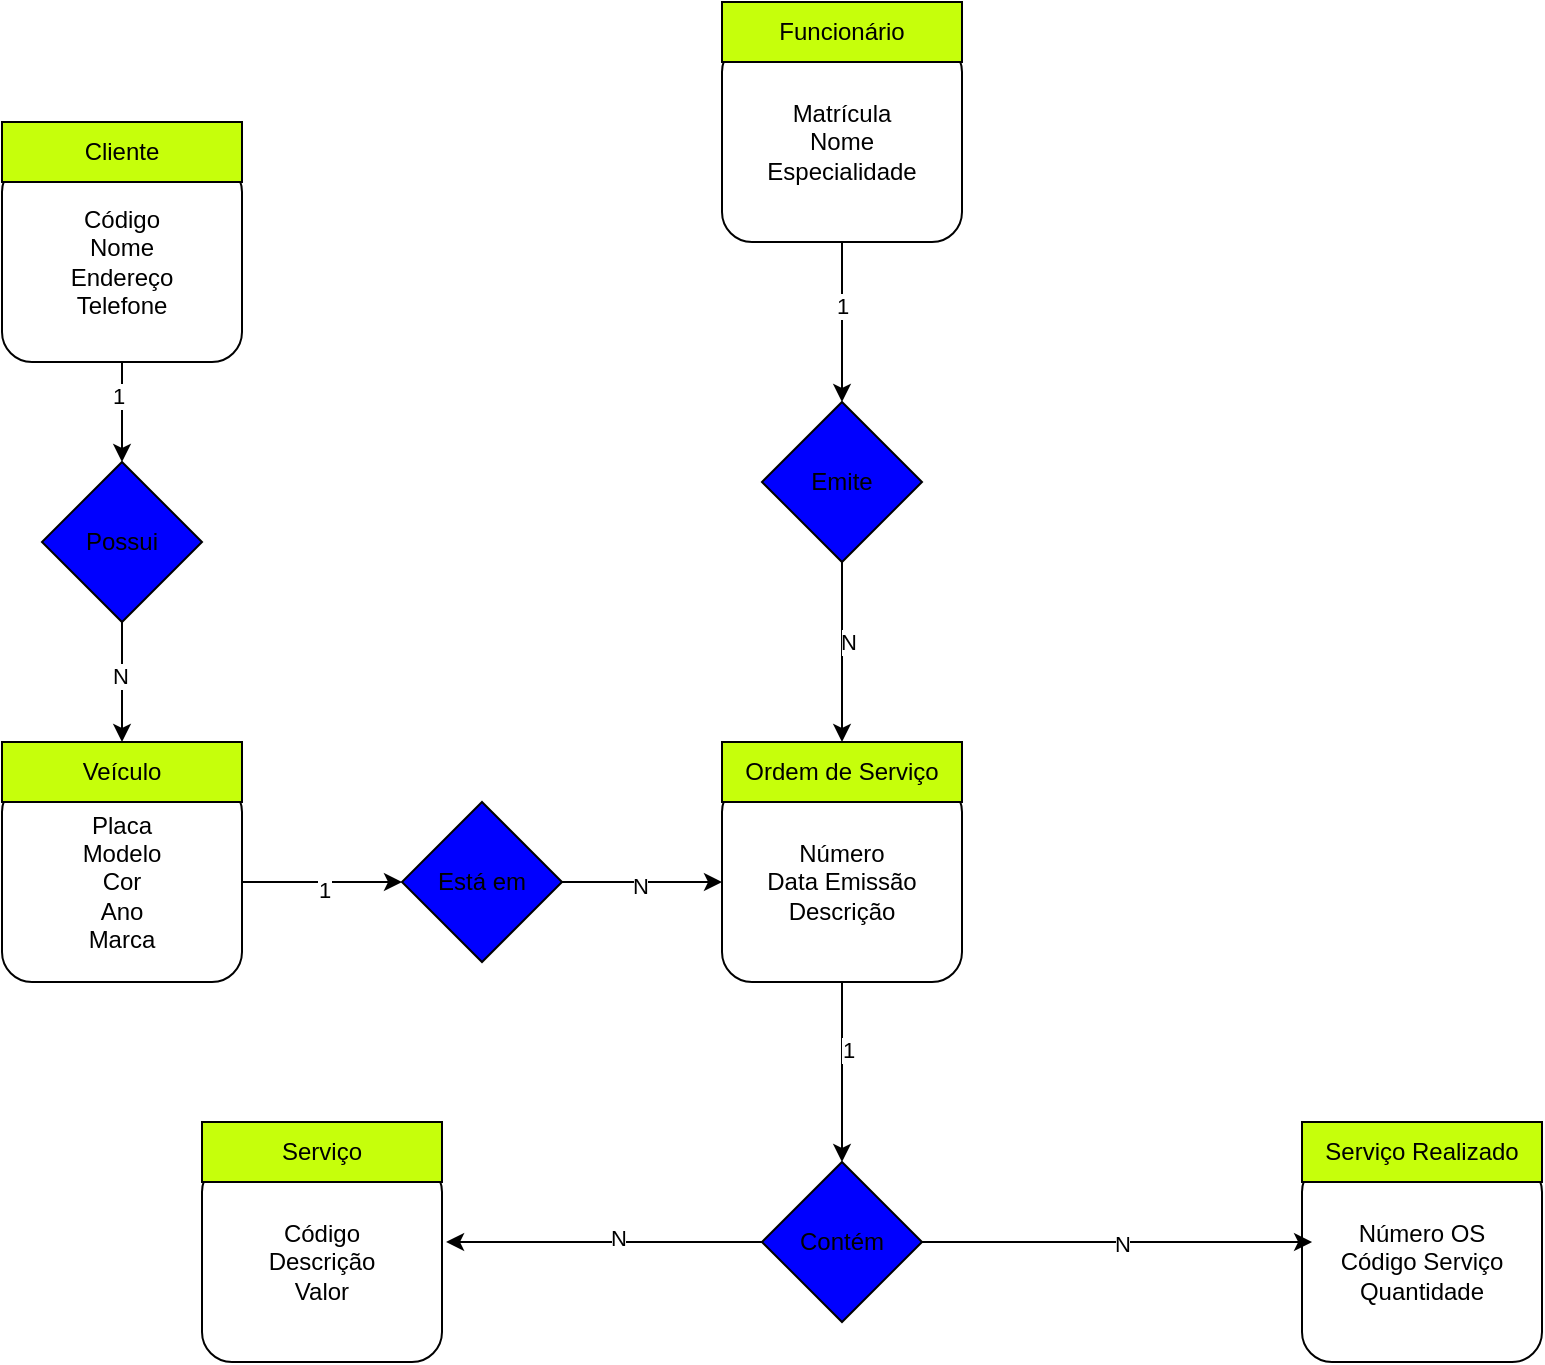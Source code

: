 <mxfile version="26.2.8">
  <diagram name="Página-1" id="EC2mCTOGz3jMwWqQJ8MQ">
    <mxGraphModel dx="1392" dy="1946" grid="1" gridSize="10" guides="1" tooltips="1" connect="1" arrows="1" fold="1" page="1" pageScale="1" pageWidth="827" pageHeight="1169" math="0" shadow="0">
      <root>
        <mxCell id="0" />
        <mxCell id="1" parent="0" />
        <mxCell id="yMi1-A2ktOxe5FDLbaUE-22" style="edgeStyle=orthogonalEdgeStyle;rounded=0;orthogonalLoop=1;jettySize=auto;html=1;" edge="1" parent="1" source="yMi1-A2ktOxe5FDLbaUE-6" target="yMi1-A2ktOxe5FDLbaUE-20">
          <mxGeometry relative="1" as="geometry" />
        </mxCell>
        <mxCell id="yMi1-A2ktOxe5FDLbaUE-27" value="1" style="edgeLabel;html=1;align=center;verticalAlign=middle;resizable=0;points=[];" vertex="1" connectable="0" parent="yMi1-A2ktOxe5FDLbaUE-22">
          <mxGeometry x="-0.333" y="-2" relative="1" as="geometry">
            <mxPoint as="offset" />
          </mxGeometry>
        </mxCell>
        <mxCell id="yMi1-A2ktOxe5FDLbaUE-6" value="Código&lt;div&gt;Nome&lt;/div&gt;&lt;div&gt;Endereço&lt;/div&gt;&lt;div&gt;Telefone&lt;/div&gt;" style="rounded=1;whiteSpace=wrap;html=1;" vertex="1" parent="1">
          <mxGeometry x="30" y="-720" width="120" height="100" as="geometry" />
        </mxCell>
        <mxCell id="yMi1-A2ktOxe5FDLbaUE-7" value="Cliente" style="rounded=0;whiteSpace=wrap;html=1;fillColor=#C6FF0B;" vertex="1" parent="1">
          <mxGeometry x="30" y="-740" width="120" height="30" as="geometry" />
        </mxCell>
        <mxCell id="yMi1-A2ktOxe5FDLbaUE-36" style="edgeStyle=orthogonalEdgeStyle;rounded=0;orthogonalLoop=1;jettySize=auto;html=1;" edge="1" parent="1" source="yMi1-A2ktOxe5FDLbaUE-8" target="yMi1-A2ktOxe5FDLbaUE-35">
          <mxGeometry relative="1" as="geometry" />
        </mxCell>
        <mxCell id="yMi1-A2ktOxe5FDLbaUE-40" value="1" style="edgeLabel;html=1;align=center;verticalAlign=middle;resizable=0;points=[];" vertex="1" connectable="0" parent="yMi1-A2ktOxe5FDLbaUE-36">
          <mxGeometry x="-0.2" relative="1" as="geometry">
            <mxPoint as="offset" />
          </mxGeometry>
        </mxCell>
        <mxCell id="yMi1-A2ktOxe5FDLbaUE-8" value="Matrícula&lt;div&gt;Nome&lt;/div&gt;&lt;div&gt;Especialidade&lt;/div&gt;" style="rounded=1;whiteSpace=wrap;html=1;" vertex="1" parent="1">
          <mxGeometry x="390" y="-780" width="120" height="100" as="geometry" />
        </mxCell>
        <mxCell id="yMi1-A2ktOxe5FDLbaUE-9" value="Funcionário" style="rounded=0;whiteSpace=wrap;html=1;fillColor=#C6FF0B;" vertex="1" parent="1">
          <mxGeometry x="390" y="-800" width="120" height="30" as="geometry" />
        </mxCell>
        <mxCell id="yMi1-A2ktOxe5FDLbaUE-30" style="edgeStyle=orthogonalEdgeStyle;rounded=0;orthogonalLoop=1;jettySize=auto;html=1;" edge="1" parent="1" source="yMi1-A2ktOxe5FDLbaUE-10" target="yMi1-A2ktOxe5FDLbaUE-29">
          <mxGeometry relative="1" as="geometry" />
        </mxCell>
        <mxCell id="yMi1-A2ktOxe5FDLbaUE-32" value="1" style="edgeLabel;html=1;align=center;verticalAlign=middle;resizable=0;points=[];" vertex="1" connectable="0" parent="yMi1-A2ktOxe5FDLbaUE-30">
          <mxGeometry x="0.025" y="-4" relative="1" as="geometry">
            <mxPoint as="offset" />
          </mxGeometry>
        </mxCell>
        <mxCell id="yMi1-A2ktOxe5FDLbaUE-10" value="Placa&lt;div&gt;Modelo&lt;/div&gt;&lt;div&gt;Cor&lt;/div&gt;&lt;div&gt;Ano&lt;/div&gt;&lt;div&gt;Marca&lt;/div&gt;" style="rounded=1;whiteSpace=wrap;html=1;" vertex="1" parent="1">
          <mxGeometry x="30" y="-410" width="120" height="100" as="geometry" />
        </mxCell>
        <mxCell id="yMi1-A2ktOxe5FDLbaUE-11" value="Veículo" style="rounded=0;whiteSpace=wrap;html=1;fillColor=#C6FF0B;" vertex="1" parent="1">
          <mxGeometry x="30" y="-430" width="120" height="30" as="geometry" />
        </mxCell>
        <mxCell id="yMi1-A2ktOxe5FDLbaUE-12" value="Código&lt;div&gt;Descrição&lt;/div&gt;&lt;div&gt;Valor&lt;/div&gt;" style="rounded=1;whiteSpace=wrap;html=1;" vertex="1" parent="1">
          <mxGeometry x="130" y="-220" width="120" height="100" as="geometry" />
        </mxCell>
        <mxCell id="yMi1-A2ktOxe5FDLbaUE-13" value="Serviço" style="rounded=0;whiteSpace=wrap;html=1;fillColor=#C6FF0B;" vertex="1" parent="1">
          <mxGeometry x="130" y="-240" width="120" height="30" as="geometry" />
        </mxCell>
        <mxCell id="yMi1-A2ktOxe5FDLbaUE-47" style="edgeStyle=orthogonalEdgeStyle;rounded=0;orthogonalLoop=1;jettySize=auto;html=1;" edge="1" parent="1" source="yMi1-A2ktOxe5FDLbaUE-14" target="yMi1-A2ktOxe5FDLbaUE-46">
          <mxGeometry relative="1" as="geometry" />
        </mxCell>
        <mxCell id="yMi1-A2ktOxe5FDLbaUE-49" value="1" style="edgeLabel;html=1;align=center;verticalAlign=middle;resizable=0;points=[];" vertex="1" connectable="0" parent="yMi1-A2ktOxe5FDLbaUE-47">
          <mxGeometry x="-0.25" y="3" relative="1" as="geometry">
            <mxPoint as="offset" />
          </mxGeometry>
        </mxCell>
        <mxCell id="yMi1-A2ktOxe5FDLbaUE-14" value="Número&lt;div&gt;Data Emissão&lt;/div&gt;&lt;div&gt;Descrição&lt;/div&gt;" style="rounded=1;whiteSpace=wrap;html=1;" vertex="1" parent="1">
          <mxGeometry x="390" y="-410" width="120" height="100" as="geometry" />
        </mxCell>
        <mxCell id="yMi1-A2ktOxe5FDLbaUE-15" value="Ordem de Serviço" style="rounded=0;whiteSpace=wrap;html=1;fillColor=#C6FF0B;" vertex="1" parent="1">
          <mxGeometry x="390" y="-430" width="120" height="30" as="geometry" />
        </mxCell>
        <mxCell id="yMi1-A2ktOxe5FDLbaUE-16" value="Número OS&lt;div&gt;Código Serviço&lt;/div&gt;&lt;div&gt;Quantidade&lt;/div&gt;" style="rounded=1;whiteSpace=wrap;html=1;" vertex="1" parent="1">
          <mxGeometry x="680" y="-220" width="120" height="100" as="geometry" />
        </mxCell>
        <mxCell id="yMi1-A2ktOxe5FDLbaUE-17" value="Serviço Realizado" style="rounded=0;whiteSpace=wrap;html=1;fillColor=#C6FF0B;" vertex="1" parent="1">
          <mxGeometry x="680" y="-240" width="120" height="30" as="geometry" />
        </mxCell>
        <mxCell id="yMi1-A2ktOxe5FDLbaUE-24" style="edgeStyle=orthogonalEdgeStyle;rounded=0;orthogonalLoop=1;jettySize=auto;html=1;entryX=0.5;entryY=0;entryDx=0;entryDy=0;" edge="1" parent="1" source="yMi1-A2ktOxe5FDLbaUE-20" target="yMi1-A2ktOxe5FDLbaUE-11">
          <mxGeometry relative="1" as="geometry" />
        </mxCell>
        <mxCell id="yMi1-A2ktOxe5FDLbaUE-28" value="N" style="edgeLabel;html=1;align=center;verticalAlign=middle;resizable=0;points=[];" vertex="1" connectable="0" parent="yMi1-A2ktOxe5FDLbaUE-24">
          <mxGeometry x="-0.12" y="-1" relative="1" as="geometry">
            <mxPoint as="offset" />
          </mxGeometry>
        </mxCell>
        <mxCell id="yMi1-A2ktOxe5FDLbaUE-20" value="Possui" style="rhombus;whiteSpace=wrap;html=1;fillColor=#0000FF;" vertex="1" parent="1">
          <mxGeometry x="50" y="-570" width="80" height="80" as="geometry" />
        </mxCell>
        <mxCell id="yMi1-A2ktOxe5FDLbaUE-31" style="edgeStyle=orthogonalEdgeStyle;rounded=0;orthogonalLoop=1;jettySize=auto;html=1;" edge="1" parent="1" source="yMi1-A2ktOxe5FDLbaUE-29" target="yMi1-A2ktOxe5FDLbaUE-14">
          <mxGeometry relative="1" as="geometry" />
        </mxCell>
        <mxCell id="yMi1-A2ktOxe5FDLbaUE-33" value="N" style="edgeLabel;html=1;align=center;verticalAlign=middle;resizable=0;points=[];" vertex="1" connectable="0" parent="yMi1-A2ktOxe5FDLbaUE-31">
          <mxGeometry x="-0.033" y="-2" relative="1" as="geometry">
            <mxPoint as="offset" />
          </mxGeometry>
        </mxCell>
        <mxCell id="yMi1-A2ktOxe5FDLbaUE-29" value="Está em" style="rhombus;whiteSpace=wrap;html=1;fillColor=#0000FF;" vertex="1" parent="1">
          <mxGeometry x="230" y="-400" width="80" height="80" as="geometry" />
        </mxCell>
        <mxCell id="yMi1-A2ktOxe5FDLbaUE-39" style="edgeStyle=orthogonalEdgeStyle;rounded=0;orthogonalLoop=1;jettySize=auto;html=1;" edge="1" parent="1" source="yMi1-A2ktOxe5FDLbaUE-35" target="yMi1-A2ktOxe5FDLbaUE-15">
          <mxGeometry relative="1" as="geometry" />
        </mxCell>
        <mxCell id="yMi1-A2ktOxe5FDLbaUE-41" value="N" style="edgeLabel;html=1;align=center;verticalAlign=middle;resizable=0;points=[];" vertex="1" connectable="0" parent="yMi1-A2ktOxe5FDLbaUE-39">
          <mxGeometry x="-0.111" y="3" relative="1" as="geometry">
            <mxPoint as="offset" />
          </mxGeometry>
        </mxCell>
        <mxCell id="yMi1-A2ktOxe5FDLbaUE-35" value="Emite" style="rhombus;whiteSpace=wrap;html=1;fillColor=#0000FF;" vertex="1" parent="1">
          <mxGeometry x="410" y="-600" width="80" height="80" as="geometry" />
        </mxCell>
        <mxCell id="yMi1-A2ktOxe5FDLbaUE-46" value="Contém" style="rhombus;whiteSpace=wrap;html=1;fillColor=#0000FF;" vertex="1" parent="1">
          <mxGeometry x="410" y="-220" width="80" height="80" as="geometry" />
        </mxCell>
        <mxCell id="yMi1-A2ktOxe5FDLbaUE-59" style="edgeStyle=orthogonalEdgeStyle;rounded=0;orthogonalLoop=1;jettySize=auto;html=1;entryX=0.042;entryY=0.4;entryDx=0;entryDy=0;entryPerimeter=0;" edge="1" parent="1" source="yMi1-A2ktOxe5FDLbaUE-46" target="yMi1-A2ktOxe5FDLbaUE-16">
          <mxGeometry relative="1" as="geometry" />
        </mxCell>
        <mxCell id="yMi1-A2ktOxe5FDLbaUE-63" value="N" style="edgeLabel;html=1;align=center;verticalAlign=middle;resizable=0;points=[];" vertex="1" connectable="0" parent="yMi1-A2ktOxe5FDLbaUE-59">
          <mxGeometry x="0.025" y="-1" relative="1" as="geometry">
            <mxPoint as="offset" />
          </mxGeometry>
        </mxCell>
        <mxCell id="yMi1-A2ktOxe5FDLbaUE-60" style="edgeStyle=orthogonalEdgeStyle;rounded=0;orthogonalLoop=1;jettySize=auto;html=1;entryX=1.017;entryY=0.4;entryDx=0;entryDy=0;entryPerimeter=0;" edge="1" parent="1" source="yMi1-A2ktOxe5FDLbaUE-46" target="yMi1-A2ktOxe5FDLbaUE-12">
          <mxGeometry relative="1" as="geometry" />
        </mxCell>
        <mxCell id="yMi1-A2ktOxe5FDLbaUE-61" value="N" style="edgeLabel;html=1;align=center;verticalAlign=middle;resizable=0;points=[];" vertex="1" connectable="0" parent="yMi1-A2ktOxe5FDLbaUE-60">
          <mxGeometry x="-0.088" y="-2" relative="1" as="geometry">
            <mxPoint as="offset" />
          </mxGeometry>
        </mxCell>
      </root>
    </mxGraphModel>
  </diagram>
</mxfile>
